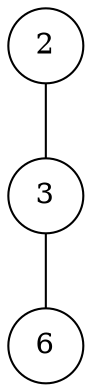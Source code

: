 graph {
2 [label="2" shape=circle ]
3 [label="3" shape=circle ]
6 [label="6" shape=circle ]
2 -- 3 [color ="black" ]
3 -- 6 [color ="black" ]
rankdir=TB
}
